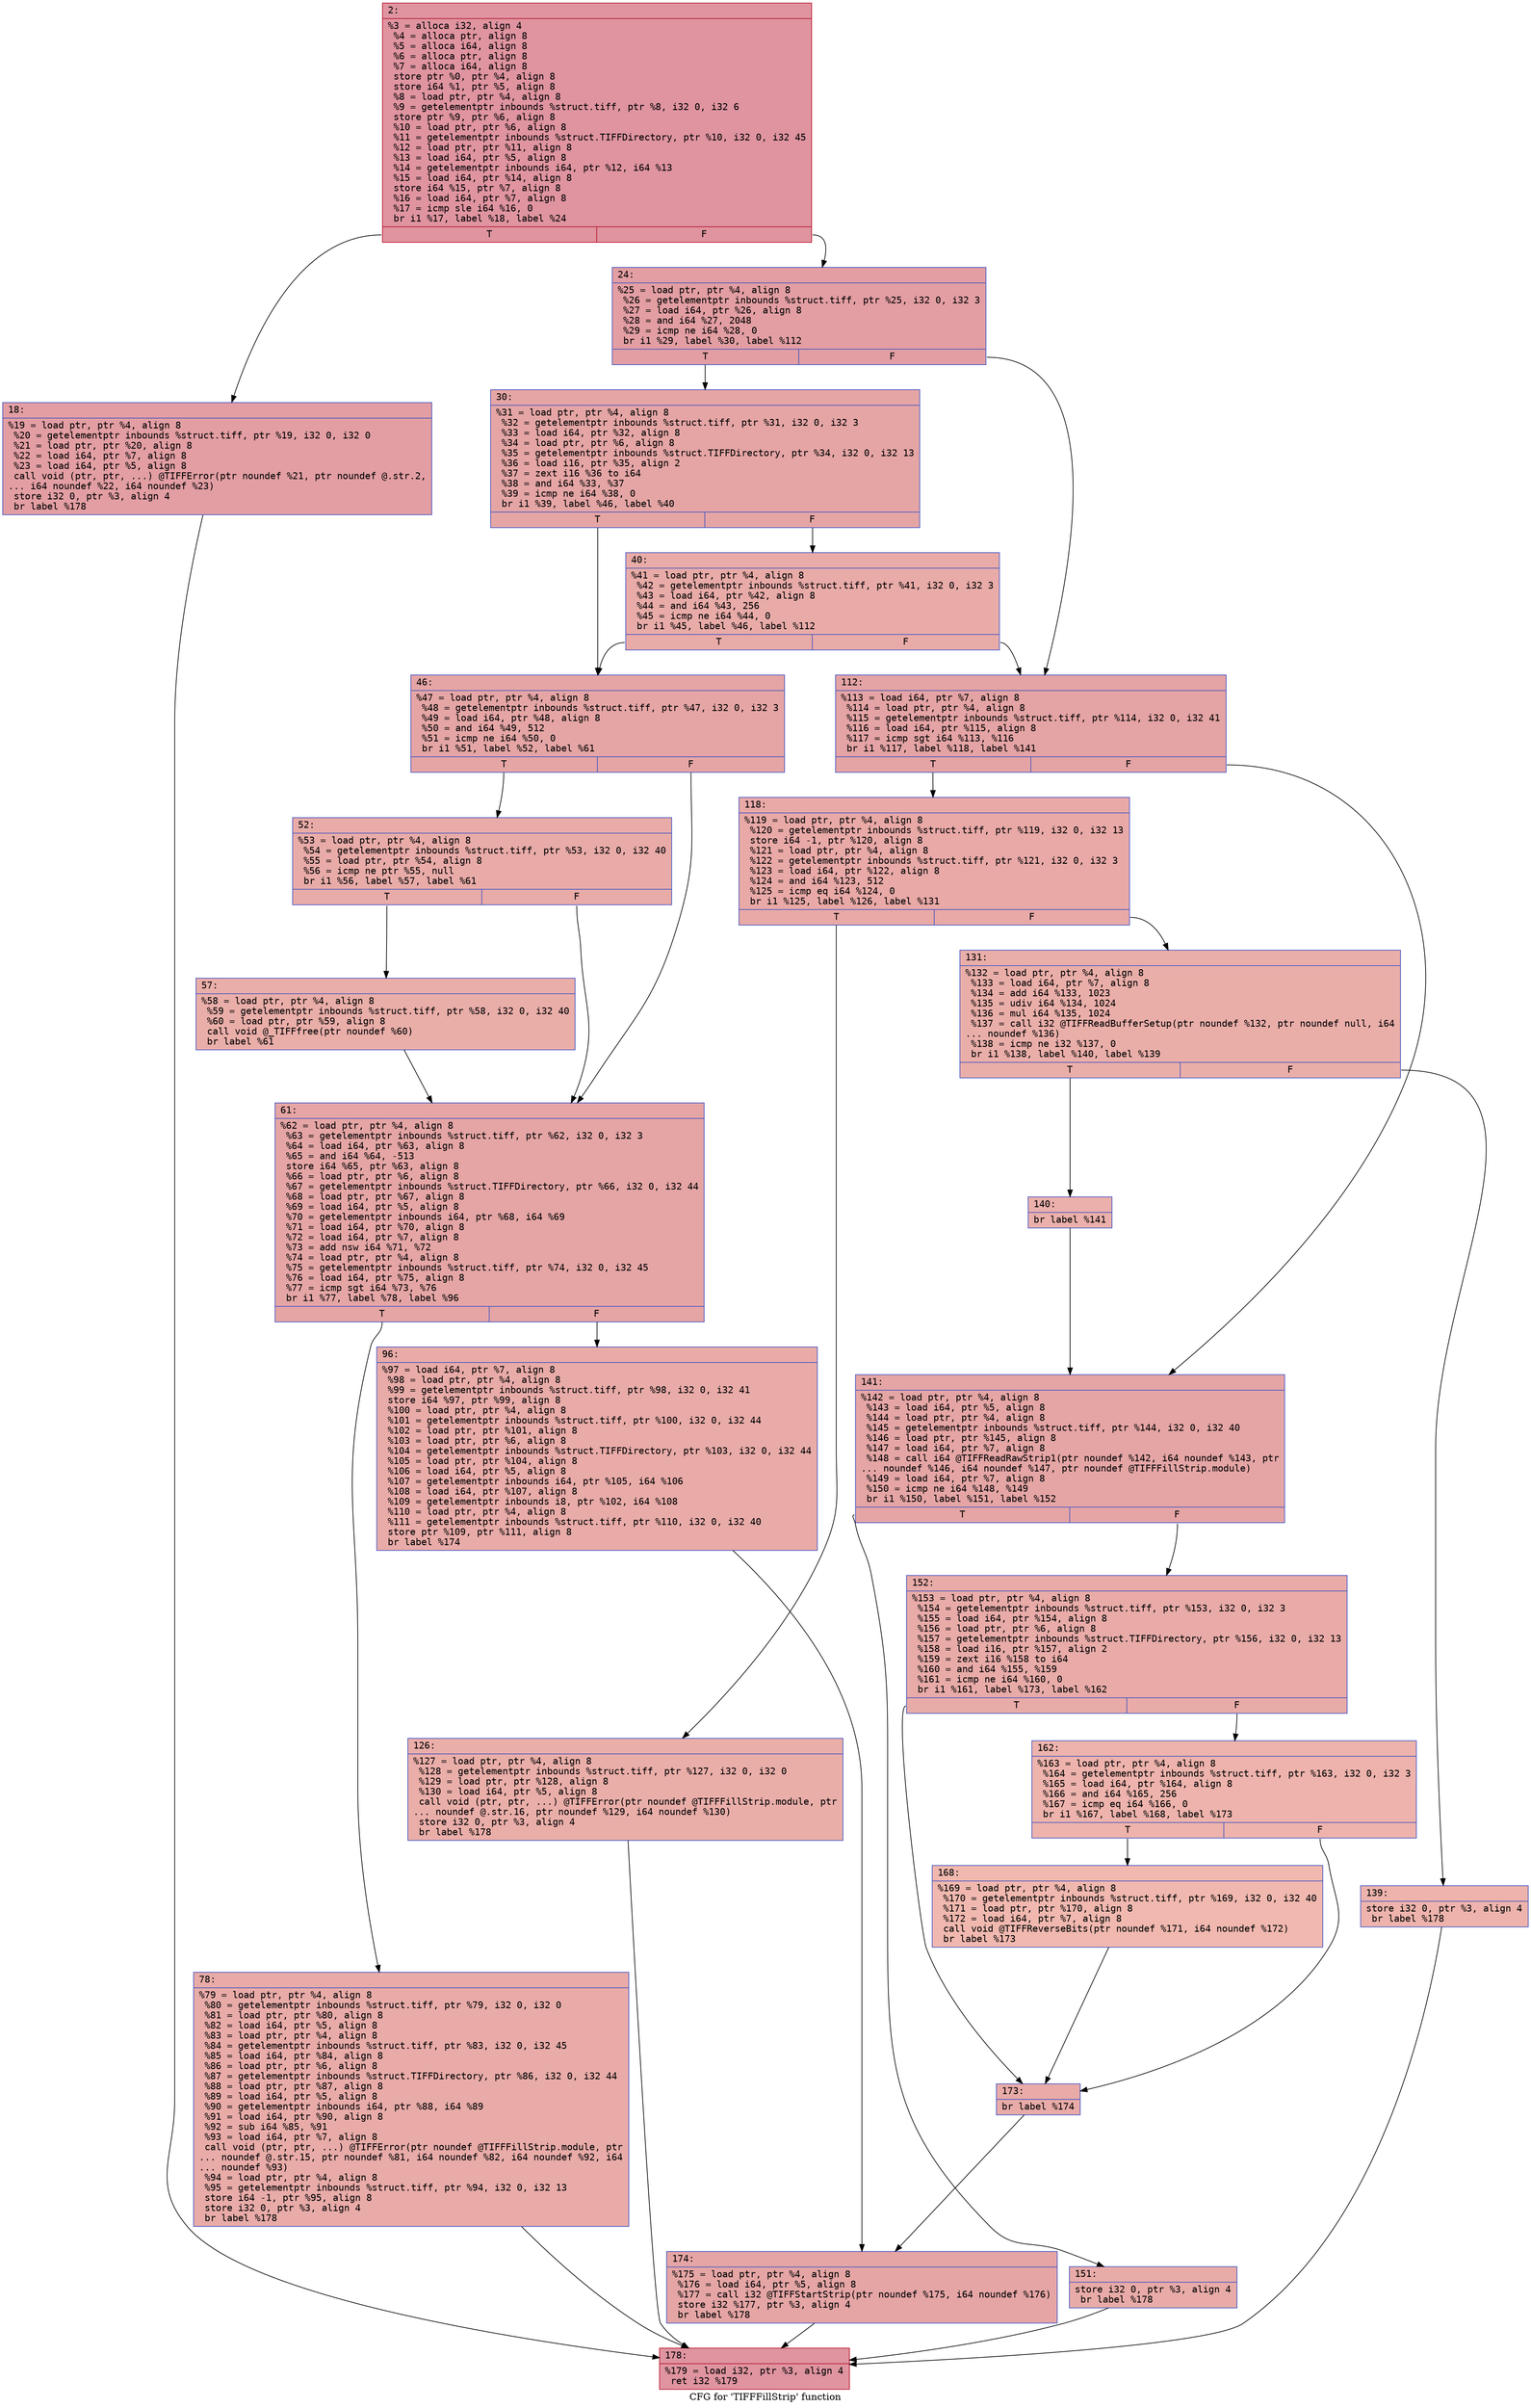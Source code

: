 digraph "CFG for 'TIFFFillStrip' function" {
	label="CFG for 'TIFFFillStrip' function";

	Node0x600002f09540 [shape=record,color="#b70d28ff", style=filled, fillcolor="#b70d2870" fontname="Courier",label="{2:\l|  %3 = alloca i32, align 4\l  %4 = alloca ptr, align 8\l  %5 = alloca i64, align 8\l  %6 = alloca ptr, align 8\l  %7 = alloca i64, align 8\l  store ptr %0, ptr %4, align 8\l  store i64 %1, ptr %5, align 8\l  %8 = load ptr, ptr %4, align 8\l  %9 = getelementptr inbounds %struct.tiff, ptr %8, i32 0, i32 6\l  store ptr %9, ptr %6, align 8\l  %10 = load ptr, ptr %6, align 8\l  %11 = getelementptr inbounds %struct.TIFFDirectory, ptr %10, i32 0, i32 45\l  %12 = load ptr, ptr %11, align 8\l  %13 = load i64, ptr %5, align 8\l  %14 = getelementptr inbounds i64, ptr %12, i64 %13\l  %15 = load i64, ptr %14, align 8\l  store i64 %15, ptr %7, align 8\l  %16 = load i64, ptr %7, align 8\l  %17 = icmp sle i64 %16, 0\l  br i1 %17, label %18, label %24\l|{<s0>T|<s1>F}}"];
	Node0x600002f09540:s0 -> Node0x600002f09590[tooltip="2 -> 18\nProbability 50.00%" ];
	Node0x600002f09540:s1 -> Node0x600002f095e0[tooltip="2 -> 24\nProbability 50.00%" ];
	Node0x600002f09590 [shape=record,color="#3d50c3ff", style=filled, fillcolor="#be242e70" fontname="Courier",label="{18:\l|  %19 = load ptr, ptr %4, align 8\l  %20 = getelementptr inbounds %struct.tiff, ptr %19, i32 0, i32 0\l  %21 = load ptr, ptr %20, align 8\l  %22 = load i64, ptr %7, align 8\l  %23 = load i64, ptr %5, align 8\l  call void (ptr, ptr, ...) @TIFFError(ptr noundef %21, ptr noundef @.str.2,\l... i64 noundef %22, i64 noundef %23)\l  store i32 0, ptr %3, align 4\l  br label %178\l}"];
	Node0x600002f09590 -> Node0x600002f09cc0[tooltip="18 -> 178\nProbability 100.00%" ];
	Node0x600002f095e0 [shape=record,color="#3d50c3ff", style=filled, fillcolor="#be242e70" fontname="Courier",label="{24:\l|  %25 = load ptr, ptr %4, align 8\l  %26 = getelementptr inbounds %struct.tiff, ptr %25, i32 0, i32 3\l  %27 = load i64, ptr %26, align 8\l  %28 = and i64 %27, 2048\l  %29 = icmp ne i64 %28, 0\l  br i1 %29, label %30, label %112\l|{<s0>T|<s1>F}}"];
	Node0x600002f095e0:s0 -> Node0x600002f09630[tooltip="24 -> 30\nProbability 50.00%" ];
	Node0x600002f095e0:s1 -> Node0x600002f098b0[tooltip="24 -> 112\nProbability 50.00%" ];
	Node0x600002f09630 [shape=record,color="#3d50c3ff", style=filled, fillcolor="#c5333470" fontname="Courier",label="{30:\l|  %31 = load ptr, ptr %4, align 8\l  %32 = getelementptr inbounds %struct.tiff, ptr %31, i32 0, i32 3\l  %33 = load i64, ptr %32, align 8\l  %34 = load ptr, ptr %6, align 8\l  %35 = getelementptr inbounds %struct.TIFFDirectory, ptr %34, i32 0, i32 13\l  %36 = load i16, ptr %35, align 2\l  %37 = zext i16 %36 to i64\l  %38 = and i64 %33, %37\l  %39 = icmp ne i64 %38, 0\l  br i1 %39, label %46, label %40\l|{<s0>T|<s1>F}}"];
	Node0x600002f09630:s0 -> Node0x600002f096d0[tooltip="30 -> 46\nProbability 62.50%" ];
	Node0x600002f09630:s1 -> Node0x600002f09680[tooltip="30 -> 40\nProbability 37.50%" ];
	Node0x600002f09680 [shape=record,color="#3d50c3ff", style=filled, fillcolor="#cc403a70" fontname="Courier",label="{40:\l|  %41 = load ptr, ptr %4, align 8\l  %42 = getelementptr inbounds %struct.tiff, ptr %41, i32 0, i32 3\l  %43 = load i64, ptr %42, align 8\l  %44 = and i64 %43, 256\l  %45 = icmp ne i64 %44, 0\l  br i1 %45, label %46, label %112\l|{<s0>T|<s1>F}}"];
	Node0x600002f09680:s0 -> Node0x600002f096d0[tooltip="40 -> 46\nProbability 50.00%" ];
	Node0x600002f09680:s1 -> Node0x600002f098b0[tooltip="40 -> 112\nProbability 50.00%" ];
	Node0x600002f096d0 [shape=record,color="#3d50c3ff", style=filled, fillcolor="#c5333470" fontname="Courier",label="{46:\l|  %47 = load ptr, ptr %4, align 8\l  %48 = getelementptr inbounds %struct.tiff, ptr %47, i32 0, i32 3\l  %49 = load i64, ptr %48, align 8\l  %50 = and i64 %49, 512\l  %51 = icmp ne i64 %50, 0\l  br i1 %51, label %52, label %61\l|{<s0>T|<s1>F}}"];
	Node0x600002f096d0:s0 -> Node0x600002f09720[tooltip="46 -> 52\nProbability 50.00%" ];
	Node0x600002f096d0:s1 -> Node0x600002f097c0[tooltip="46 -> 61\nProbability 50.00%" ];
	Node0x600002f09720 [shape=record,color="#3d50c3ff", style=filled, fillcolor="#cc403a70" fontname="Courier",label="{52:\l|  %53 = load ptr, ptr %4, align 8\l  %54 = getelementptr inbounds %struct.tiff, ptr %53, i32 0, i32 40\l  %55 = load ptr, ptr %54, align 8\l  %56 = icmp ne ptr %55, null\l  br i1 %56, label %57, label %61\l|{<s0>T|<s1>F}}"];
	Node0x600002f09720:s0 -> Node0x600002f09770[tooltip="52 -> 57\nProbability 62.50%" ];
	Node0x600002f09720:s1 -> Node0x600002f097c0[tooltip="52 -> 61\nProbability 37.50%" ];
	Node0x600002f09770 [shape=record,color="#3d50c3ff", style=filled, fillcolor="#d0473d70" fontname="Courier",label="{57:\l|  %58 = load ptr, ptr %4, align 8\l  %59 = getelementptr inbounds %struct.tiff, ptr %58, i32 0, i32 40\l  %60 = load ptr, ptr %59, align 8\l  call void @_TIFFfree(ptr noundef %60)\l  br label %61\l}"];
	Node0x600002f09770 -> Node0x600002f097c0[tooltip="57 -> 61\nProbability 100.00%" ];
	Node0x600002f097c0 [shape=record,color="#3d50c3ff", style=filled, fillcolor="#c5333470" fontname="Courier",label="{61:\l|  %62 = load ptr, ptr %4, align 8\l  %63 = getelementptr inbounds %struct.tiff, ptr %62, i32 0, i32 3\l  %64 = load i64, ptr %63, align 8\l  %65 = and i64 %64, -513\l  store i64 %65, ptr %63, align 8\l  %66 = load ptr, ptr %6, align 8\l  %67 = getelementptr inbounds %struct.TIFFDirectory, ptr %66, i32 0, i32 44\l  %68 = load ptr, ptr %67, align 8\l  %69 = load i64, ptr %5, align 8\l  %70 = getelementptr inbounds i64, ptr %68, i64 %69\l  %71 = load i64, ptr %70, align 8\l  %72 = load i64, ptr %7, align 8\l  %73 = add nsw i64 %71, %72\l  %74 = load ptr, ptr %4, align 8\l  %75 = getelementptr inbounds %struct.tiff, ptr %74, i32 0, i32 45\l  %76 = load i64, ptr %75, align 8\l  %77 = icmp sgt i64 %73, %76\l  br i1 %77, label %78, label %96\l|{<s0>T|<s1>F}}"];
	Node0x600002f097c0:s0 -> Node0x600002f09810[tooltip="61 -> 78\nProbability 50.00%" ];
	Node0x600002f097c0:s1 -> Node0x600002f09860[tooltip="61 -> 96\nProbability 50.00%" ];
	Node0x600002f09810 [shape=record,color="#3d50c3ff", style=filled, fillcolor="#cc403a70" fontname="Courier",label="{78:\l|  %79 = load ptr, ptr %4, align 8\l  %80 = getelementptr inbounds %struct.tiff, ptr %79, i32 0, i32 0\l  %81 = load ptr, ptr %80, align 8\l  %82 = load i64, ptr %5, align 8\l  %83 = load ptr, ptr %4, align 8\l  %84 = getelementptr inbounds %struct.tiff, ptr %83, i32 0, i32 45\l  %85 = load i64, ptr %84, align 8\l  %86 = load ptr, ptr %6, align 8\l  %87 = getelementptr inbounds %struct.TIFFDirectory, ptr %86, i32 0, i32 44\l  %88 = load ptr, ptr %87, align 8\l  %89 = load i64, ptr %5, align 8\l  %90 = getelementptr inbounds i64, ptr %88, i64 %89\l  %91 = load i64, ptr %90, align 8\l  %92 = sub i64 %85, %91\l  %93 = load i64, ptr %7, align 8\l  call void (ptr, ptr, ...) @TIFFError(ptr noundef @TIFFFillStrip.module, ptr\l... noundef @.str.15, ptr noundef %81, i64 noundef %82, i64 noundef %92, i64\l... noundef %93)\l  %94 = load ptr, ptr %4, align 8\l  %95 = getelementptr inbounds %struct.tiff, ptr %94, i32 0, i32 13\l  store i64 -1, ptr %95, align 8\l  store i32 0, ptr %3, align 4\l  br label %178\l}"];
	Node0x600002f09810 -> Node0x600002f09cc0[tooltip="78 -> 178\nProbability 100.00%" ];
	Node0x600002f09860 [shape=record,color="#3d50c3ff", style=filled, fillcolor="#cc403a70" fontname="Courier",label="{96:\l|  %97 = load i64, ptr %7, align 8\l  %98 = load ptr, ptr %4, align 8\l  %99 = getelementptr inbounds %struct.tiff, ptr %98, i32 0, i32 41\l  store i64 %97, ptr %99, align 8\l  %100 = load ptr, ptr %4, align 8\l  %101 = getelementptr inbounds %struct.tiff, ptr %100, i32 0, i32 44\l  %102 = load ptr, ptr %101, align 8\l  %103 = load ptr, ptr %6, align 8\l  %104 = getelementptr inbounds %struct.TIFFDirectory, ptr %103, i32 0, i32 44\l  %105 = load ptr, ptr %104, align 8\l  %106 = load i64, ptr %5, align 8\l  %107 = getelementptr inbounds i64, ptr %105, i64 %106\l  %108 = load i64, ptr %107, align 8\l  %109 = getelementptr inbounds i8, ptr %102, i64 %108\l  %110 = load ptr, ptr %4, align 8\l  %111 = getelementptr inbounds %struct.tiff, ptr %110, i32 0, i32 40\l  store ptr %109, ptr %111, align 8\l  br label %174\l}"];
	Node0x600002f09860 -> Node0x600002f09c70[tooltip="96 -> 174\nProbability 100.00%" ];
	Node0x600002f098b0 [shape=record,color="#3d50c3ff", style=filled, fillcolor="#c32e3170" fontname="Courier",label="{112:\l|  %113 = load i64, ptr %7, align 8\l  %114 = load ptr, ptr %4, align 8\l  %115 = getelementptr inbounds %struct.tiff, ptr %114, i32 0, i32 41\l  %116 = load i64, ptr %115, align 8\l  %117 = icmp sgt i64 %113, %116\l  br i1 %117, label %118, label %141\l|{<s0>T|<s1>F}}"];
	Node0x600002f098b0:s0 -> Node0x600002f09900[tooltip="112 -> 118\nProbability 50.00%" ];
	Node0x600002f098b0:s1 -> Node0x600002f09a90[tooltip="112 -> 141\nProbability 50.00%" ];
	Node0x600002f09900 [shape=record,color="#3d50c3ff", style=filled, fillcolor="#ca3b3770" fontname="Courier",label="{118:\l|  %119 = load ptr, ptr %4, align 8\l  %120 = getelementptr inbounds %struct.tiff, ptr %119, i32 0, i32 13\l  store i64 -1, ptr %120, align 8\l  %121 = load ptr, ptr %4, align 8\l  %122 = getelementptr inbounds %struct.tiff, ptr %121, i32 0, i32 3\l  %123 = load i64, ptr %122, align 8\l  %124 = and i64 %123, 512\l  %125 = icmp eq i64 %124, 0\l  br i1 %125, label %126, label %131\l|{<s0>T|<s1>F}}"];
	Node0x600002f09900:s0 -> Node0x600002f09950[tooltip="118 -> 126\nProbability 50.00%" ];
	Node0x600002f09900:s1 -> Node0x600002f099a0[tooltip="118 -> 131\nProbability 50.00%" ];
	Node0x600002f09950 [shape=record,color="#3d50c3ff", style=filled, fillcolor="#d0473d70" fontname="Courier",label="{126:\l|  %127 = load ptr, ptr %4, align 8\l  %128 = getelementptr inbounds %struct.tiff, ptr %127, i32 0, i32 0\l  %129 = load ptr, ptr %128, align 8\l  %130 = load i64, ptr %5, align 8\l  call void (ptr, ptr, ...) @TIFFError(ptr noundef @TIFFFillStrip.module, ptr\l... noundef @.str.16, ptr noundef %129, i64 noundef %130)\l  store i32 0, ptr %3, align 4\l  br label %178\l}"];
	Node0x600002f09950 -> Node0x600002f09cc0[tooltip="126 -> 178\nProbability 100.00%" ];
	Node0x600002f099a0 [shape=record,color="#3d50c3ff", style=filled, fillcolor="#d0473d70" fontname="Courier",label="{131:\l|  %132 = load ptr, ptr %4, align 8\l  %133 = load i64, ptr %7, align 8\l  %134 = add i64 %133, 1023\l  %135 = udiv i64 %134, 1024\l  %136 = mul i64 %135, 1024\l  %137 = call i32 @TIFFReadBufferSetup(ptr noundef %132, ptr noundef null, i64\l... noundef %136)\l  %138 = icmp ne i32 %137, 0\l  br i1 %138, label %140, label %139\l|{<s0>T|<s1>F}}"];
	Node0x600002f099a0:s0 -> Node0x600002f09a40[tooltip="131 -> 140\nProbability 62.50%" ];
	Node0x600002f099a0:s1 -> Node0x600002f099f0[tooltip="131 -> 139\nProbability 37.50%" ];
	Node0x600002f099f0 [shape=record,color="#3d50c3ff", style=filled, fillcolor="#d6524470" fontname="Courier",label="{139:\l|  store i32 0, ptr %3, align 4\l  br label %178\l}"];
	Node0x600002f099f0 -> Node0x600002f09cc0[tooltip="139 -> 178\nProbability 100.00%" ];
	Node0x600002f09a40 [shape=record,color="#3d50c3ff", style=filled, fillcolor="#d24b4070" fontname="Courier",label="{140:\l|  br label %141\l}"];
	Node0x600002f09a40 -> Node0x600002f09a90[tooltip="140 -> 141\nProbability 100.00%" ];
	Node0x600002f09a90 [shape=record,color="#3d50c3ff", style=filled, fillcolor="#c5333470" fontname="Courier",label="{141:\l|  %142 = load ptr, ptr %4, align 8\l  %143 = load i64, ptr %5, align 8\l  %144 = load ptr, ptr %4, align 8\l  %145 = getelementptr inbounds %struct.tiff, ptr %144, i32 0, i32 40\l  %146 = load ptr, ptr %145, align 8\l  %147 = load i64, ptr %7, align 8\l  %148 = call i64 @TIFFReadRawStrip1(ptr noundef %142, i64 noundef %143, ptr\l... noundef %146, i64 noundef %147, ptr noundef @TIFFFillStrip.module)\l  %149 = load i64, ptr %7, align 8\l  %150 = icmp ne i64 %148, %149\l  br i1 %150, label %151, label %152\l|{<s0>T|<s1>F}}"];
	Node0x600002f09a90:s0 -> Node0x600002f09ae0[tooltip="141 -> 151\nProbability 50.00%" ];
	Node0x600002f09a90:s1 -> Node0x600002f09b30[tooltip="141 -> 152\nProbability 50.00%" ];
	Node0x600002f09ae0 [shape=record,color="#3d50c3ff", style=filled, fillcolor="#cc403a70" fontname="Courier",label="{151:\l|  store i32 0, ptr %3, align 4\l  br label %178\l}"];
	Node0x600002f09ae0 -> Node0x600002f09cc0[tooltip="151 -> 178\nProbability 100.00%" ];
	Node0x600002f09b30 [shape=record,color="#3d50c3ff", style=filled, fillcolor="#cc403a70" fontname="Courier",label="{152:\l|  %153 = load ptr, ptr %4, align 8\l  %154 = getelementptr inbounds %struct.tiff, ptr %153, i32 0, i32 3\l  %155 = load i64, ptr %154, align 8\l  %156 = load ptr, ptr %6, align 8\l  %157 = getelementptr inbounds %struct.TIFFDirectory, ptr %156, i32 0, i32 13\l  %158 = load i16, ptr %157, align 2\l  %159 = zext i16 %158 to i64\l  %160 = and i64 %155, %159\l  %161 = icmp ne i64 %160, 0\l  br i1 %161, label %173, label %162\l|{<s0>T|<s1>F}}"];
	Node0x600002f09b30:s0 -> Node0x600002f09c20[tooltip="152 -> 173\nProbability 62.50%" ];
	Node0x600002f09b30:s1 -> Node0x600002f09b80[tooltip="152 -> 162\nProbability 37.50%" ];
	Node0x600002f09b80 [shape=record,color="#3d50c3ff", style=filled, fillcolor="#d6524470" fontname="Courier",label="{162:\l|  %163 = load ptr, ptr %4, align 8\l  %164 = getelementptr inbounds %struct.tiff, ptr %163, i32 0, i32 3\l  %165 = load i64, ptr %164, align 8\l  %166 = and i64 %165, 256\l  %167 = icmp eq i64 %166, 0\l  br i1 %167, label %168, label %173\l|{<s0>T|<s1>F}}"];
	Node0x600002f09b80:s0 -> Node0x600002f09bd0[tooltip="162 -> 168\nProbability 50.00%" ];
	Node0x600002f09b80:s1 -> Node0x600002f09c20[tooltip="162 -> 173\nProbability 50.00%" ];
	Node0x600002f09bd0 [shape=record,color="#3d50c3ff", style=filled, fillcolor="#dc5d4a70" fontname="Courier",label="{168:\l|  %169 = load ptr, ptr %4, align 8\l  %170 = getelementptr inbounds %struct.tiff, ptr %169, i32 0, i32 40\l  %171 = load ptr, ptr %170, align 8\l  %172 = load i64, ptr %7, align 8\l  call void @TIFFReverseBits(ptr noundef %171, i64 noundef %172)\l  br label %173\l}"];
	Node0x600002f09bd0 -> Node0x600002f09c20[tooltip="168 -> 173\nProbability 100.00%" ];
	Node0x600002f09c20 [shape=record,color="#3d50c3ff", style=filled, fillcolor="#cc403a70" fontname="Courier",label="{173:\l|  br label %174\l}"];
	Node0x600002f09c20 -> Node0x600002f09c70[tooltip="173 -> 174\nProbability 100.00%" ];
	Node0x600002f09c70 [shape=record,color="#3d50c3ff", style=filled, fillcolor="#c5333470" fontname="Courier",label="{174:\l|  %175 = load ptr, ptr %4, align 8\l  %176 = load i64, ptr %5, align 8\l  %177 = call i32 @TIFFStartStrip(ptr noundef %175, i64 noundef %176)\l  store i32 %177, ptr %3, align 4\l  br label %178\l}"];
	Node0x600002f09c70 -> Node0x600002f09cc0[tooltip="174 -> 178\nProbability 100.00%" ];
	Node0x600002f09cc0 [shape=record,color="#b70d28ff", style=filled, fillcolor="#b70d2870" fontname="Courier",label="{178:\l|  %179 = load i32, ptr %3, align 4\l  ret i32 %179\l}"];
}
